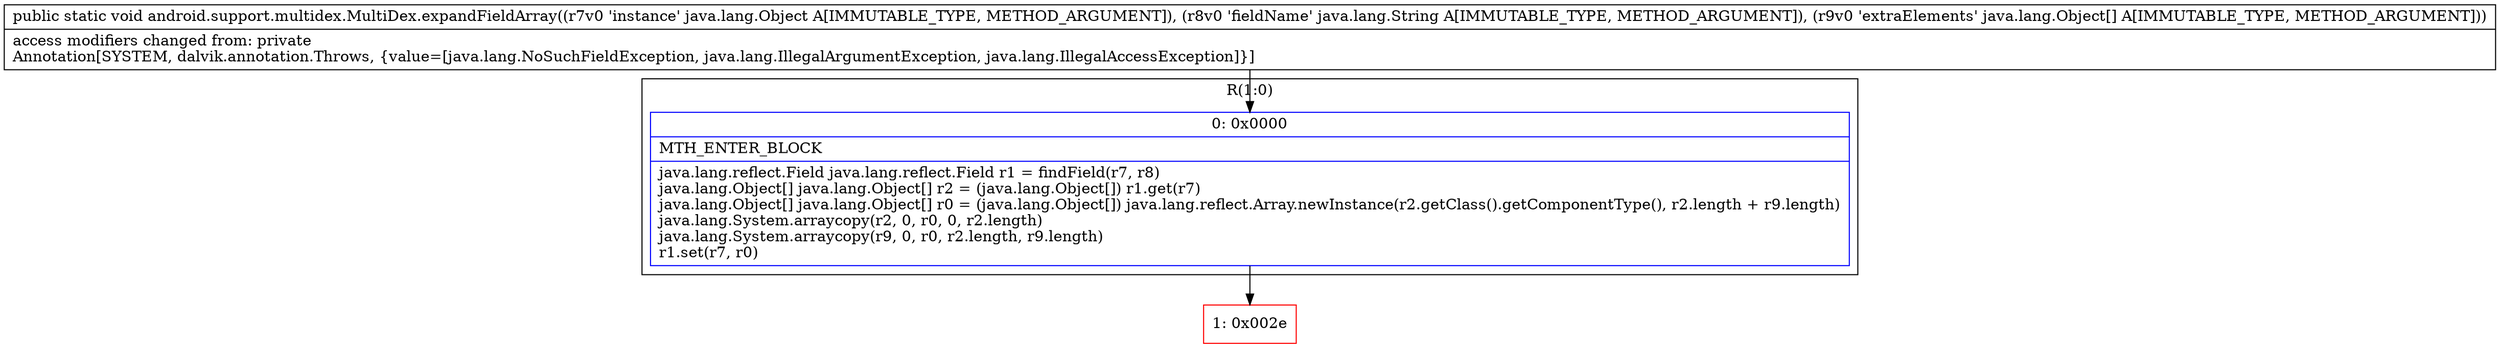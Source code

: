digraph "CFG forandroid.support.multidex.MultiDex.expandFieldArray(Ljava\/lang\/Object;Ljava\/lang\/String;[Ljava\/lang\/Object;)V" {
subgraph cluster_Region_778263379 {
label = "R(1:0)";
node [shape=record,color=blue];
Node_0 [shape=record,label="{0\:\ 0x0000|MTH_ENTER_BLOCK\l|java.lang.reflect.Field java.lang.reflect.Field r1 = findField(r7, r8)\ljava.lang.Object[] java.lang.Object[] r2 = (java.lang.Object[]) r1.get(r7)\ljava.lang.Object[] java.lang.Object[] r0 = (java.lang.Object[]) java.lang.reflect.Array.newInstance(r2.getClass().getComponentType(), r2.length + r9.length)\ljava.lang.System.arraycopy(r2, 0, r0, 0, r2.length)\ljava.lang.System.arraycopy(r9, 0, r0, r2.length, r9.length)\lr1.set(r7, r0)\l}"];
}
Node_1 [shape=record,color=red,label="{1\:\ 0x002e}"];
MethodNode[shape=record,label="{public static void android.support.multidex.MultiDex.expandFieldArray((r7v0 'instance' java.lang.Object A[IMMUTABLE_TYPE, METHOD_ARGUMENT]), (r8v0 'fieldName' java.lang.String A[IMMUTABLE_TYPE, METHOD_ARGUMENT]), (r9v0 'extraElements' java.lang.Object[] A[IMMUTABLE_TYPE, METHOD_ARGUMENT]))  | access modifiers changed from: private\lAnnotation[SYSTEM, dalvik.annotation.Throws, \{value=[java.lang.NoSuchFieldException, java.lang.IllegalArgumentException, java.lang.IllegalAccessException]\}]\l}"];
MethodNode -> Node_0;
Node_0 -> Node_1;
}

